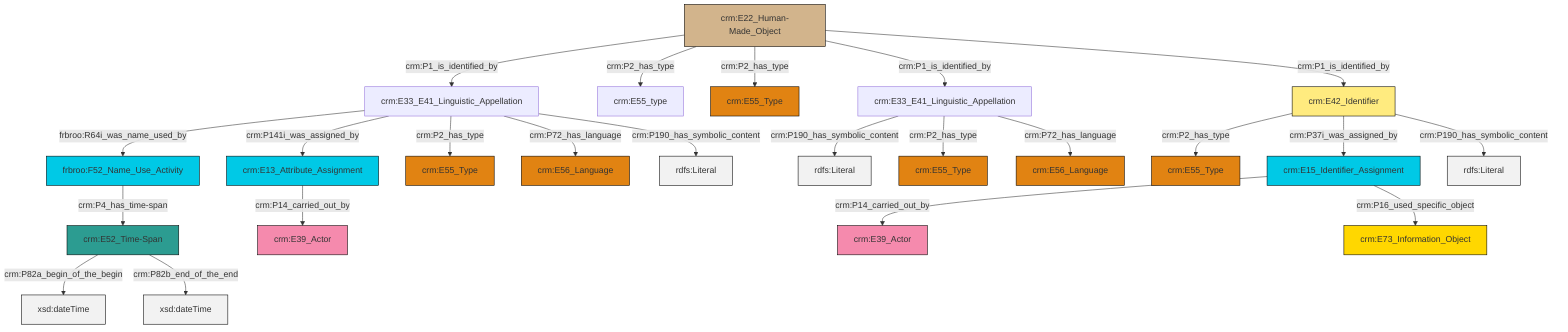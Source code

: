 graph TD
classDef Literal fill:#f2f2f2,stroke:#000000;
classDef CRM_Entity fill:#FFFFFF,stroke:#000000;
classDef Temporal_Entity fill:#00C9E6, stroke:#000000;
classDef Type fill:#E18312, stroke:#000000;
classDef Time-Span fill:#2C9C91, stroke:#000000;
classDef Appellation fill:#FFEB7F, stroke:#000000;
classDef Place fill:#008836, stroke:#000000;
classDef Persistent_Item fill:#B266B2, stroke:#000000;
classDef Conceptual_Object fill:#FFD700, stroke:#000000;
classDef Physical_Thing fill:#D2B48C, stroke:#000000;
classDef Actor fill:#f58aad, stroke:#000000;
classDef PC_Classes fill:#4ce600, stroke:#000000;
classDef Multi fill:#cccccc,stroke:#000000;

0["crm:E22_Human-Made_Object"]:::Physical_Thing -->|crm:P1_is_identified_by| 1["crm:E33_E41_Linguistic_Appellation"]:::Default
2["frbroo:F52_Name_Use_Activity"]:::Temporal_Entity -->|crm:P4_has_time-span| 8["crm:E52_Time-Span"]:::Time-Span
0["crm:E22_Human-Made_Object"]:::Physical_Thing -->|crm:P2_has_type| 11["crm:E55_type"]:::Default
1["crm:E33_E41_Linguistic_Appellation"]:::Default -->|frbroo:R64i_was_name_used_by| 2["frbroo:F52_Name_Use_Activity"]:::Temporal_Entity
0["crm:E22_Human-Made_Object"]:::Physical_Thing -->|crm:P2_has_type| 12["crm:E55_Type"]:::Type
16["crm:E33_E41_Linguistic_Appellation"]:::Default -->|crm:P190_has_symbolic_content| 17[rdfs:Literal]:::Literal
16["crm:E33_E41_Linguistic_Appellation"]:::Default -->|crm:P2_has_type| 4["crm:E55_Type"]:::Type
16["crm:E33_E41_Linguistic_Appellation"]:::Default -->|crm:P72_has_language| 6["crm:E56_Language"]:::Type
8["crm:E52_Time-Span"]:::Time-Span -->|crm:P82a_begin_of_the_begin| 18[xsd:dateTime]:::Literal
14["crm:E15_Identifier_Assignment"]:::Temporal_Entity -->|crm:P14_carried_out_by| 22["crm:E39_Actor"]:::Actor
0["crm:E22_Human-Made_Object"]:::Physical_Thing -->|crm:P1_is_identified_by| 16["crm:E33_E41_Linguistic_Appellation"]:::Default
25["crm:E13_Attribute_Assignment"]:::Temporal_Entity -->|crm:P14_carried_out_by| 19["crm:E39_Actor"]:::Actor
1["crm:E33_E41_Linguistic_Appellation"]:::Default -->|crm:P141i_was_assigned_by| 25["crm:E13_Attribute_Assignment"]:::Temporal_Entity
1["crm:E33_E41_Linguistic_Appellation"]:::Default -->|crm:P2_has_type| 26["crm:E55_Type"]:::Type
0["crm:E22_Human-Made_Object"]:::Physical_Thing -->|crm:P1_is_identified_by| 30["crm:E42_Identifier"]:::Appellation
30["crm:E42_Identifier"]:::Appellation -->|crm:P2_has_type| 32["crm:E55_Type"]:::Type
1["crm:E33_E41_Linguistic_Appellation"]:::Default -->|crm:P72_has_language| 9["crm:E56_Language"]:::Type
8["crm:E52_Time-Span"]:::Time-Span -->|crm:P82b_end_of_the_end| 35[xsd:dateTime]:::Literal
30["crm:E42_Identifier"]:::Appellation -->|crm:P37i_was_assigned_by| 14["crm:E15_Identifier_Assignment"]:::Temporal_Entity
30["crm:E42_Identifier"]:::Appellation -->|crm:P190_has_symbolic_content| 36[rdfs:Literal]:::Literal
14["crm:E15_Identifier_Assignment"]:::Temporal_Entity -->|crm:P16_used_specific_object| 37["crm:E73_Information_Object"]:::Conceptual_Object
1["crm:E33_E41_Linguistic_Appellation"]:::Default -->|crm:P190_has_symbolic_content| 39[rdfs:Literal]:::Literal